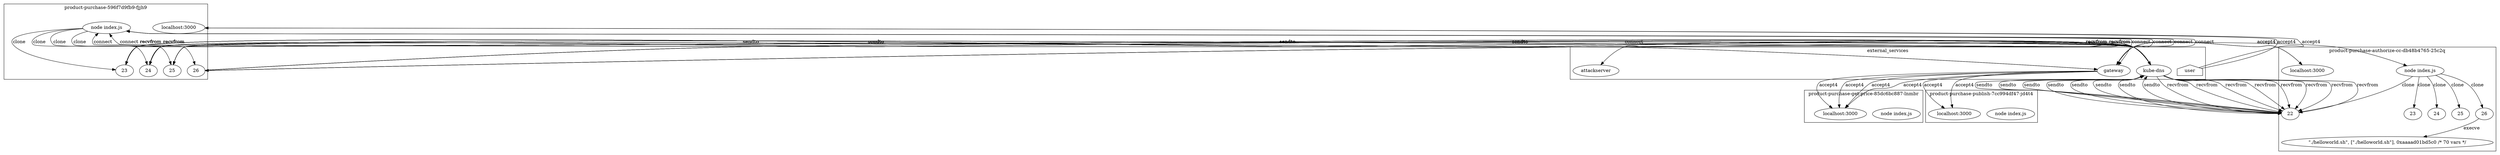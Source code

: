 digraph G {
	subgraph "cluster_ product-purchase-596f7d9fb9-fjjh9 " {
		label=" product-purchase-596f7d9fb9-fjjh9 "
		50930 [label="node index.js"]
		"product-purchase_localhost_3000" [label="localhost:3000"]
		"product-purchase_localhost_3000" [label="localhost:3000"]
		50930 -> 55765 [label=clone]
		50930 -> 55761 [label=clone]
		50930 -> 55779 [label=clone]
		50930 -> 55772 [label=clone]
		55765 [label=23]
		55761 [label=24]
		55779 [label=25]
		55772 [label=26]
	}
	subgraph "cluster_ product-purchase-get-price-85dc6bc887-lnmbr " {
		label=" product-purchase-get-price-85dc6bc887-lnmbr "
		51822 [label="node index.js"]
		"product-purchase-get-price_localhost_3000" [label="localhost:3000"]
		"product-purchase-get-price_localhost_3000" [label="localhost:3000"]
		"product-purchase-get-price_localhost_3000" [label="localhost:3000"]
		"product-purchase-get-price_localhost_3000" [label="localhost:3000"]
	}
	subgraph "cluster_ product-purchase-publish-7cc994df47-jd4t4 " {
		label=" product-purchase-publish-7cc994df47-jd4t4 "
		53082 [label="node index.js"]
		"product-purchase-publish_localhost_3000" [label="localhost:3000"]
		"product-purchase-publish_localhost_3000" [label="localhost:3000"]
	}
	subgraph "cluster_ product-purchase-authorize-cc-db48b4765-25c2q " {
		label=" product-purchase-authorize-cc-db48b4765-25c2q "
		54537 [label="node index.js"]
		"product-purchase-authorize-cc_localhost_3000" [label="localhost:3000"]
		"product-purchase-authorize-cc_localhost_3000" [label="localhost:3000"]
		54537 -> 56824 [label=clone]
		54537 -> 56830 [label=clone]
		54537 -> 56847 [label=clone]
		54537 -> 56837 [label=clone]
		54537 -> 56902 [label=clone]
		56824 [label=22]
		56830 [label=23]
		56847 [label=24]
		56837 [label=25]
		56902 [label=26]
		" product-purchase-authorize-cc-db48b4765-25c2q _./helloworld.sh" [label="\"./helloworld.sh\", [\"./helloworld.sh\"], 0xaaaad01bd5c0 /* 70 vars */"]
		56902 -> " product-purchase-authorize-cc-db48b4765-25c2q _./helloworld.sh" [label=execve]
	}
	subgraph cluster_services {
		label=external_services
		user [shape=house]
		user -> "product-purchase_localhost_3000" [label=accept4]
		user -> "product-purchase_localhost_3000" [label=accept4]
		"10.107.89.58_8080" [label=gateway]
		50930 -> "10.107.89.58_8080" [label=connect dir=both]
		"10.107.89.58_8080" [label=gateway]
		50930 -> "10.107.89.58_8080" [label=connect dir=both]
		"10.107.89.58_8080" [label=gateway]
		50930 -> "10.107.89.58_8080" [label=connect dir=both]
		"10.107.89.58_8080" [label=gateway]
		50930 -> "10.107.89.58_8080" [label=connect dir=both]
		"10.107.89.58_8080" [label=gateway]
		50930 -> "10.107.89.58_8080" [label=connect dir=both]
		"10.107.89.58_8080" [label=gateway]
		50930 -> "10.107.89.58_8080" [label=connect dir=both]
		"10.96.0.10_53" [label="kube-dns"]
		55765 -> "10.96.0.10_53" [label=sendto]
		"10.96.0.10_53" [label="kube-dns"]
		55765 -> "10.96.0.10_53" [label=sendto]
		"10.96.0.10_53" [label="kube-dns"]
		"10.96.0.10_53" -> 55765 [label=recvfrom]
		"10.96.0.10_53" [label="kube-dns"]
		"10.96.0.10_53" -> 55765 [label=recvfrom]
		"10.96.0.10_53" [label="kube-dns"]
		55765 -> "10.96.0.10_53" [label=sendto]
		"10.96.0.10_53" [label="kube-dns"]
		55765 -> "10.96.0.10_53" [label=sendto]
		"10.96.0.10_53" [label="kube-dns"]
		"10.96.0.10_53" -> 55765 [label=recvfrom]
		"10.96.0.10_53" [label="kube-dns"]
		"10.96.0.10_53" -> 55765 [label=recvfrom]
		"10.96.0.10_53" [label="kube-dns"]
		55765 -> "10.96.0.10_53" [label=sendto]
		"10.96.0.10_53" [label="kube-dns"]
		55765 -> "10.96.0.10_53" [label=sendto]
		"10.96.0.10_53" [label="kube-dns"]
		"10.96.0.10_53" -> 55765 [label=recvfrom]
		"10.96.0.10_53" [label="kube-dns"]
		"10.96.0.10_53" -> 55765 [label=recvfrom]
		"10.96.0.10_53" [label="kube-dns"]
		55765 -> "10.96.0.10_53" [label=sendto]
		"10.96.0.10_53" [label="kube-dns"]
		55765 -> "10.96.0.10_53" [label=sendto]
		"10.96.0.10_53" [label="kube-dns"]
		"10.96.0.10_53" -> 55765 [label=recvfrom]
		"10.96.0.10_53" [label="kube-dns"]
		"10.96.0.10_53" -> 55765 [label=recvfrom]
		"10.96.0.10_53" [label="kube-dns"]
		55765 -> "10.96.0.10_53" [label=sendto]
		"10.96.0.10_53" [label="kube-dns"]
		55765 -> "10.96.0.10_53" [label=sendto]
		"10.96.0.10_53" [label="kube-dns"]
		"10.96.0.10_53" -> 55765 [label=recvfrom]
		"10.96.0.10_53" [label="kube-dns"]
		"10.96.0.10_53" -> 55765 [label=recvfrom]
		"10.96.0.10_53" [label="kube-dns"]
		55765 -> "10.96.0.10_53" [label=sendto]
		"10.96.0.10_53" [label="kube-dns"]
		55765 -> "10.96.0.10_53" [label=sendto]
		"10.96.0.10_53" [label="kube-dns"]
		"10.96.0.10_53" -> 55765 [label=recvfrom]
		"10.96.0.10_53" [label="kube-dns"]
		"10.96.0.10_53" -> 55765 [label=recvfrom]
		"10.96.0.10_53" [label="kube-dns"]
		55765 -> "10.96.0.10_53" [label=sendto]
		"10.96.0.10_53" [label="kube-dns"]
		55765 -> "10.96.0.10_53" [label=sendto]
		"10.96.0.10_53" [label="kube-dns"]
		"10.96.0.10_53" -> 55765 [label=recvfrom]
		"10.96.0.10_53" [label="kube-dns"]
		"10.96.0.10_53" -> 55765 [label=recvfrom]
		"10.96.0.10_53" [label="kube-dns"]
		55765 -> "10.96.0.10_53" [label=sendto]
		"10.96.0.10_53" [label="kube-dns"]
		55765 -> "10.96.0.10_53" [label=sendto]
		"10.96.0.10_53" [label="kube-dns"]
		"10.96.0.10_53" -> 55765 [label=recvfrom]
		"10.96.0.10_53" [label="kube-dns"]
		"10.96.0.10_53" -> 55765 [label=recvfrom]
		"10.96.0.10_53" [label="kube-dns"]
		55761 -> "10.96.0.10_53" [label=sendto]
		"10.96.0.10_53" [label="kube-dns"]
		55761 -> "10.96.0.10_53" [label=sendto]
		"10.96.0.10_53" [label="kube-dns"]
		"10.96.0.10_53" -> 55761 [label=recvfrom]
		"10.96.0.10_53" [label="kube-dns"]
		"10.96.0.10_53" -> 55761 [label=recvfrom]
		"10.96.0.10_53" [label="kube-dns"]
		55761 -> "10.96.0.10_53" [label=sendto]
		"10.96.0.10_53" [label="kube-dns"]
		55761 -> "10.96.0.10_53" [label=sendto]
		"10.96.0.10_53" [label="kube-dns"]
		"10.96.0.10_53" -> 55761 [label=recvfrom]
		"10.96.0.10_53" [label="kube-dns"]
		"10.96.0.10_53" -> 55761 [label=recvfrom]
		"10.96.0.10_53" [label="kube-dns"]
		55761 -> "10.96.0.10_53" [label=sendto]
		"10.96.0.10_53" [label="kube-dns"]
		55761 -> "10.96.0.10_53" [label=sendto]
		"10.96.0.10_53" [label="kube-dns"]
		"10.96.0.10_53" -> 55761 [label=recvfrom]
		"10.96.0.10_53" [label="kube-dns"]
		"10.96.0.10_53" -> 55761 [label=recvfrom]
		"10.96.0.10_53" [label="kube-dns"]
		55761 -> "10.96.0.10_53" [label=sendto]
		"10.96.0.10_53" [label="kube-dns"]
		55761 -> "10.96.0.10_53" [label=sendto]
		"10.96.0.10_53" [label="kube-dns"]
		"10.96.0.10_53" -> 55761 [label=recvfrom]
		"10.96.0.10_53" [label="kube-dns"]
		"10.96.0.10_53" -> 55761 [label=recvfrom]
		"10.96.0.10_53" [label="kube-dns"]
		55761 -> "10.96.0.10_53" [label=sendto]
		"10.96.0.10_53" [label="kube-dns"]
		55761 -> "10.96.0.10_53" [label=sendto]
		"10.96.0.10_53" [label="kube-dns"]
		"10.96.0.10_53" -> 55761 [label=recvfrom]
		"10.96.0.10_53" [label="kube-dns"]
		"10.96.0.10_53" -> 55761 [label=recvfrom]
		"10.96.0.10_53" [label="kube-dns"]
		55761 -> "10.96.0.10_53" [label=sendto]
		"10.96.0.10_53" [label="kube-dns"]
		55761 -> "10.96.0.10_53" [label=sendto]
		"10.96.0.10_53" [label="kube-dns"]
		"10.96.0.10_53" -> 55761 [label=recvfrom]
		"10.96.0.10_53" [label="kube-dns"]
		"10.96.0.10_53" -> 55761 [label=recvfrom]
		"10.96.0.10_53" [label="kube-dns"]
		55761 -> "10.96.0.10_53" [label=sendto]
		"10.96.0.10_53" [label="kube-dns"]
		55761 -> "10.96.0.10_53" [label=sendto]
		"10.96.0.10_53" [label="kube-dns"]
		"10.96.0.10_53" -> 55761 [label=recvfrom]
		"10.96.0.10_53" [label="kube-dns"]
		"10.96.0.10_53" -> 55761 [label=recvfrom]
		"10.96.0.10_53" [label="kube-dns"]
		55761 -> "10.96.0.10_53" [label=sendto]
		"10.96.0.10_53" [label="kube-dns"]
		55761 -> "10.96.0.10_53" [label=sendto]
		"10.96.0.10_53" [label="kube-dns"]
		"10.96.0.10_53" -> 55761 [label=recvfrom]
		"10.96.0.10_53" [label="kube-dns"]
		"10.96.0.10_53" -> 55761 [label=recvfrom]
		"10.96.0.10_53" [label="kube-dns"]
		55779 -> "10.96.0.10_53" [label=sendto]
		"10.96.0.10_53" [label="kube-dns"]
		55779 -> "10.96.0.10_53" [label=sendto]
		"10.96.0.10_53" [label="kube-dns"]
		"10.96.0.10_53" -> 55779 [label=recvfrom]
		"10.96.0.10_53" [label="kube-dns"]
		"10.96.0.10_53" -> 55779 [label=recvfrom]
		"10.96.0.10_53" [label="kube-dns"]
		55779 -> "10.96.0.10_53" [label=sendto]
		"10.96.0.10_53" [label="kube-dns"]
		55779 -> "10.96.0.10_53" [label=sendto]
		"10.96.0.10_53" [label="kube-dns"]
		"10.96.0.10_53" -> 55779 [label=recvfrom]
		"10.96.0.10_53" [label="kube-dns"]
		"10.96.0.10_53" -> 55779 [label=recvfrom]
		"10.96.0.10_53" [label="kube-dns"]
		55779 -> "10.96.0.10_53" [label=sendto]
		"10.96.0.10_53" [label="kube-dns"]
		55779 -> "10.96.0.10_53" [label=sendto]
		"10.96.0.10_53" [label="kube-dns"]
		"10.96.0.10_53" -> 55779 [label=recvfrom]
		"10.96.0.10_53" [label="kube-dns"]
		"10.96.0.10_53" -> 55779 [label=recvfrom]
		"10.96.0.10_53" [label="kube-dns"]
		55779 -> "10.96.0.10_53" [label=sendto]
		"10.96.0.10_53" [label="kube-dns"]
		55779 -> "10.96.0.10_53" [label=sendto]
		"10.96.0.10_53" [label="kube-dns"]
		"10.96.0.10_53" -> 55779 [label=recvfrom]
		"10.96.0.10_53" [label="kube-dns"]
		"10.96.0.10_53" -> 55779 [label=recvfrom]
		"10.96.0.10_53" [label="kube-dns"]
		55772 -> "10.96.0.10_53" [label=sendto]
		"10.96.0.10_53" [label="kube-dns"]
		55772 -> "10.96.0.10_53" [label=sendto]
		"10.96.0.10_53" [label="kube-dns"]
		"10.96.0.10_53" -> 55772 [label=recvfrom]
		"10.96.0.10_53" [label="kube-dns"]
		"10.96.0.10_53" -> 55772 [label=recvfrom]
		"10.96.0.10_53" [label="kube-dns"]
		55772 -> "10.96.0.10_53" [label=sendto]
		"10.96.0.10_53" [label="kube-dns"]
		55772 -> "10.96.0.10_53" [label=sendto]
		"10.96.0.10_53" [label="kube-dns"]
		"10.96.0.10_53" -> 55772 [label=recvfrom]
		"10.96.0.10_53" [label="kube-dns"]
		"10.96.0.10_53" -> 55772 [label=recvfrom]
		"10.96.0.10_53" [label="kube-dns"]
		55772 -> "10.96.0.10_53" [label=sendto]
		"10.96.0.10_53" [label="kube-dns"]
		55772 -> "10.96.0.10_53" [label=sendto]
		"10.96.0.10_53" [label="kube-dns"]
		"10.96.0.10_53" -> 55772 [label=recvfrom]
		"10.96.0.10_53" [label="kube-dns"]
		"10.96.0.10_53" -> 55772 [label=recvfrom]
		"10.96.0.10_53" [label="kube-dns"]
		55772 -> "10.96.0.10_53" [label=sendto]
		"10.96.0.10_53" [label="kube-dns"]
		55772 -> "10.96.0.10_53" [label=sendto]
		"10.96.0.10_53" [label="kube-dns"]
		"10.96.0.10_53" -> 55772 [label=recvfrom]
		"10.96.0.10_53" [label="kube-dns"]
		"10.96.0.10_53" -> 55772 [label=recvfrom]
		"10.107.89.58_8080" -> "product-purchase-get-price_localhost_3000" [label=accept4]
		"10.107.89.58_8080" -> "product-purchase-get-price_localhost_3000" [label=accept4]
		"10.107.89.58_8080" -> "product-purchase-get-price_localhost_3000" [label=accept4]
		"10.107.89.58_8080" -> "product-purchase-get-price_localhost_3000" [label=accept4]
		"10.107.89.58_8080" -> "product-purchase-publish_localhost_3000" [label=accept4]
		"10.107.89.58_8080" -> "product-purchase-publish_localhost_3000" [label=accept4]
		"10.107.89.58_8080" -> "product-purchase-authorize-cc_localhost_3000" [label=accept4]
		"10.107.89.58_8080" -> "product-purchase-authorize-cc_localhost_3000" [label=accept4]
		"10.104.194.139_8889" [label=attackserver]
		54537 -> "10.104.194.139_8889" [label=connect dir=both]
		"10.96.0.10_53" [label="kube-dns"]
		56824 -> "10.96.0.10_53" [label=sendto]
		"10.96.0.10_53" [label="kube-dns"]
		56824 -> "10.96.0.10_53" [label=sendto]
		"10.96.0.10_53" [label="kube-dns"]
		"10.96.0.10_53" -> 56824 [label=recvfrom]
		"10.96.0.10_53" [label="kube-dns"]
		"10.96.0.10_53" -> 56824 [label=recvfrom]
		"10.96.0.10_53" [label="kube-dns"]
		56824 -> "10.96.0.10_53" [label=sendto]
		"10.96.0.10_53" [label="kube-dns"]
		56824 -> "10.96.0.10_53" [label=sendto]
		"10.96.0.10_53" [label="kube-dns"]
		"10.96.0.10_53" -> 56824 [label=recvfrom]
		"10.96.0.10_53" [label="kube-dns"]
		"10.96.0.10_53" -> 56824 [label=recvfrom]
		"10.96.0.10_53" [label="kube-dns"]
		56824 -> "10.96.0.10_53" [label=sendto]
		"10.96.0.10_53" [label="kube-dns"]
		56824 -> "10.96.0.10_53" [label=sendto]
		"10.96.0.10_53" [label="kube-dns"]
		"10.96.0.10_53" -> 56824 [label=recvfrom]
		"10.96.0.10_53" [label="kube-dns"]
		"10.96.0.10_53" -> 56824 [label=recvfrom]
		"10.96.0.10_53" [label="kube-dns"]
		56824 -> "10.96.0.10_53" [label=sendto]
		"10.96.0.10_53" [label="kube-dns"]
		56824 -> "10.96.0.10_53" [label=sendto]
		"10.96.0.10_53" [label="kube-dns"]
		"10.96.0.10_53" -> 56824 [label=recvfrom]
		"10.96.0.10_53" [label="kube-dns"]
		"10.96.0.10_53" -> 56824 [label=recvfrom]
	}
}
